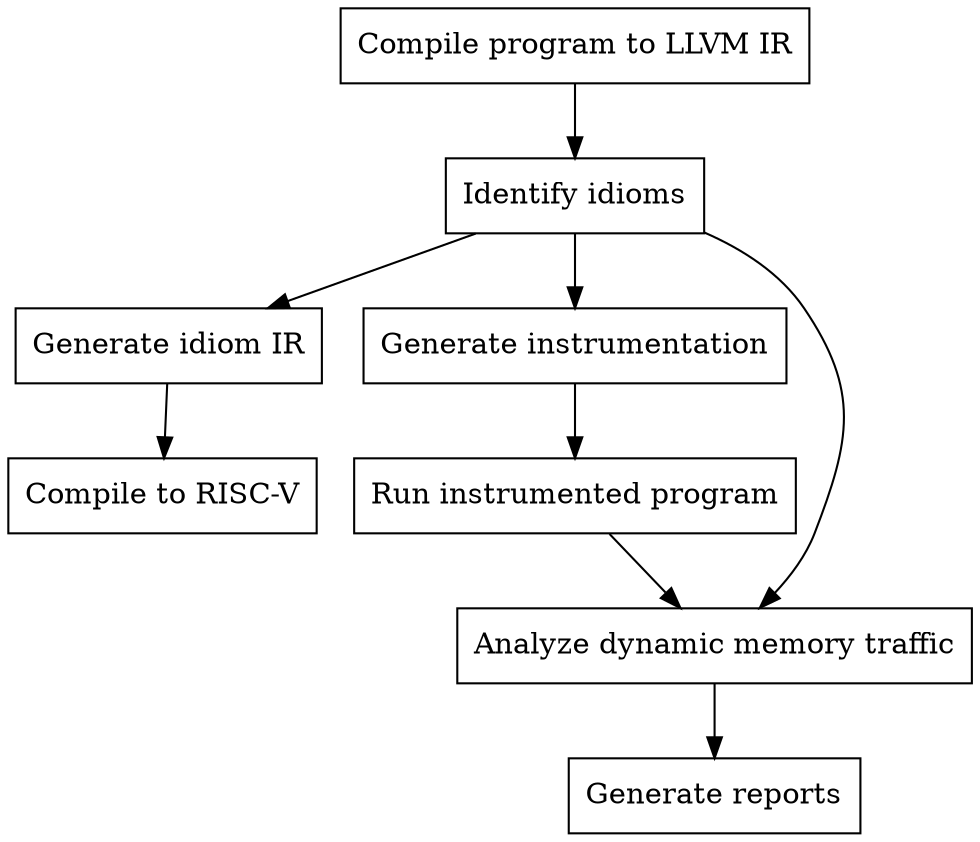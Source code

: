strict digraph {
    node [shape=box]

    "Compile program to LLVM IR" -> "Identify idioms"
    "Identify idioms" -> "Generate idiom IR"
    "Generate idiom IR" -> "Compile to RISC-V"
    "Identify idioms" -> "Generate instrumentation"
    "Generate instrumentation" -> "Run instrumented program"
    "Run instrumented program" -> "Analyze dynamic memory traffic"
    "Identify idioms" -> "Analyze dynamic memory traffic"
    "Analyze dynamic memory traffic" -> "Generate reports"
}
